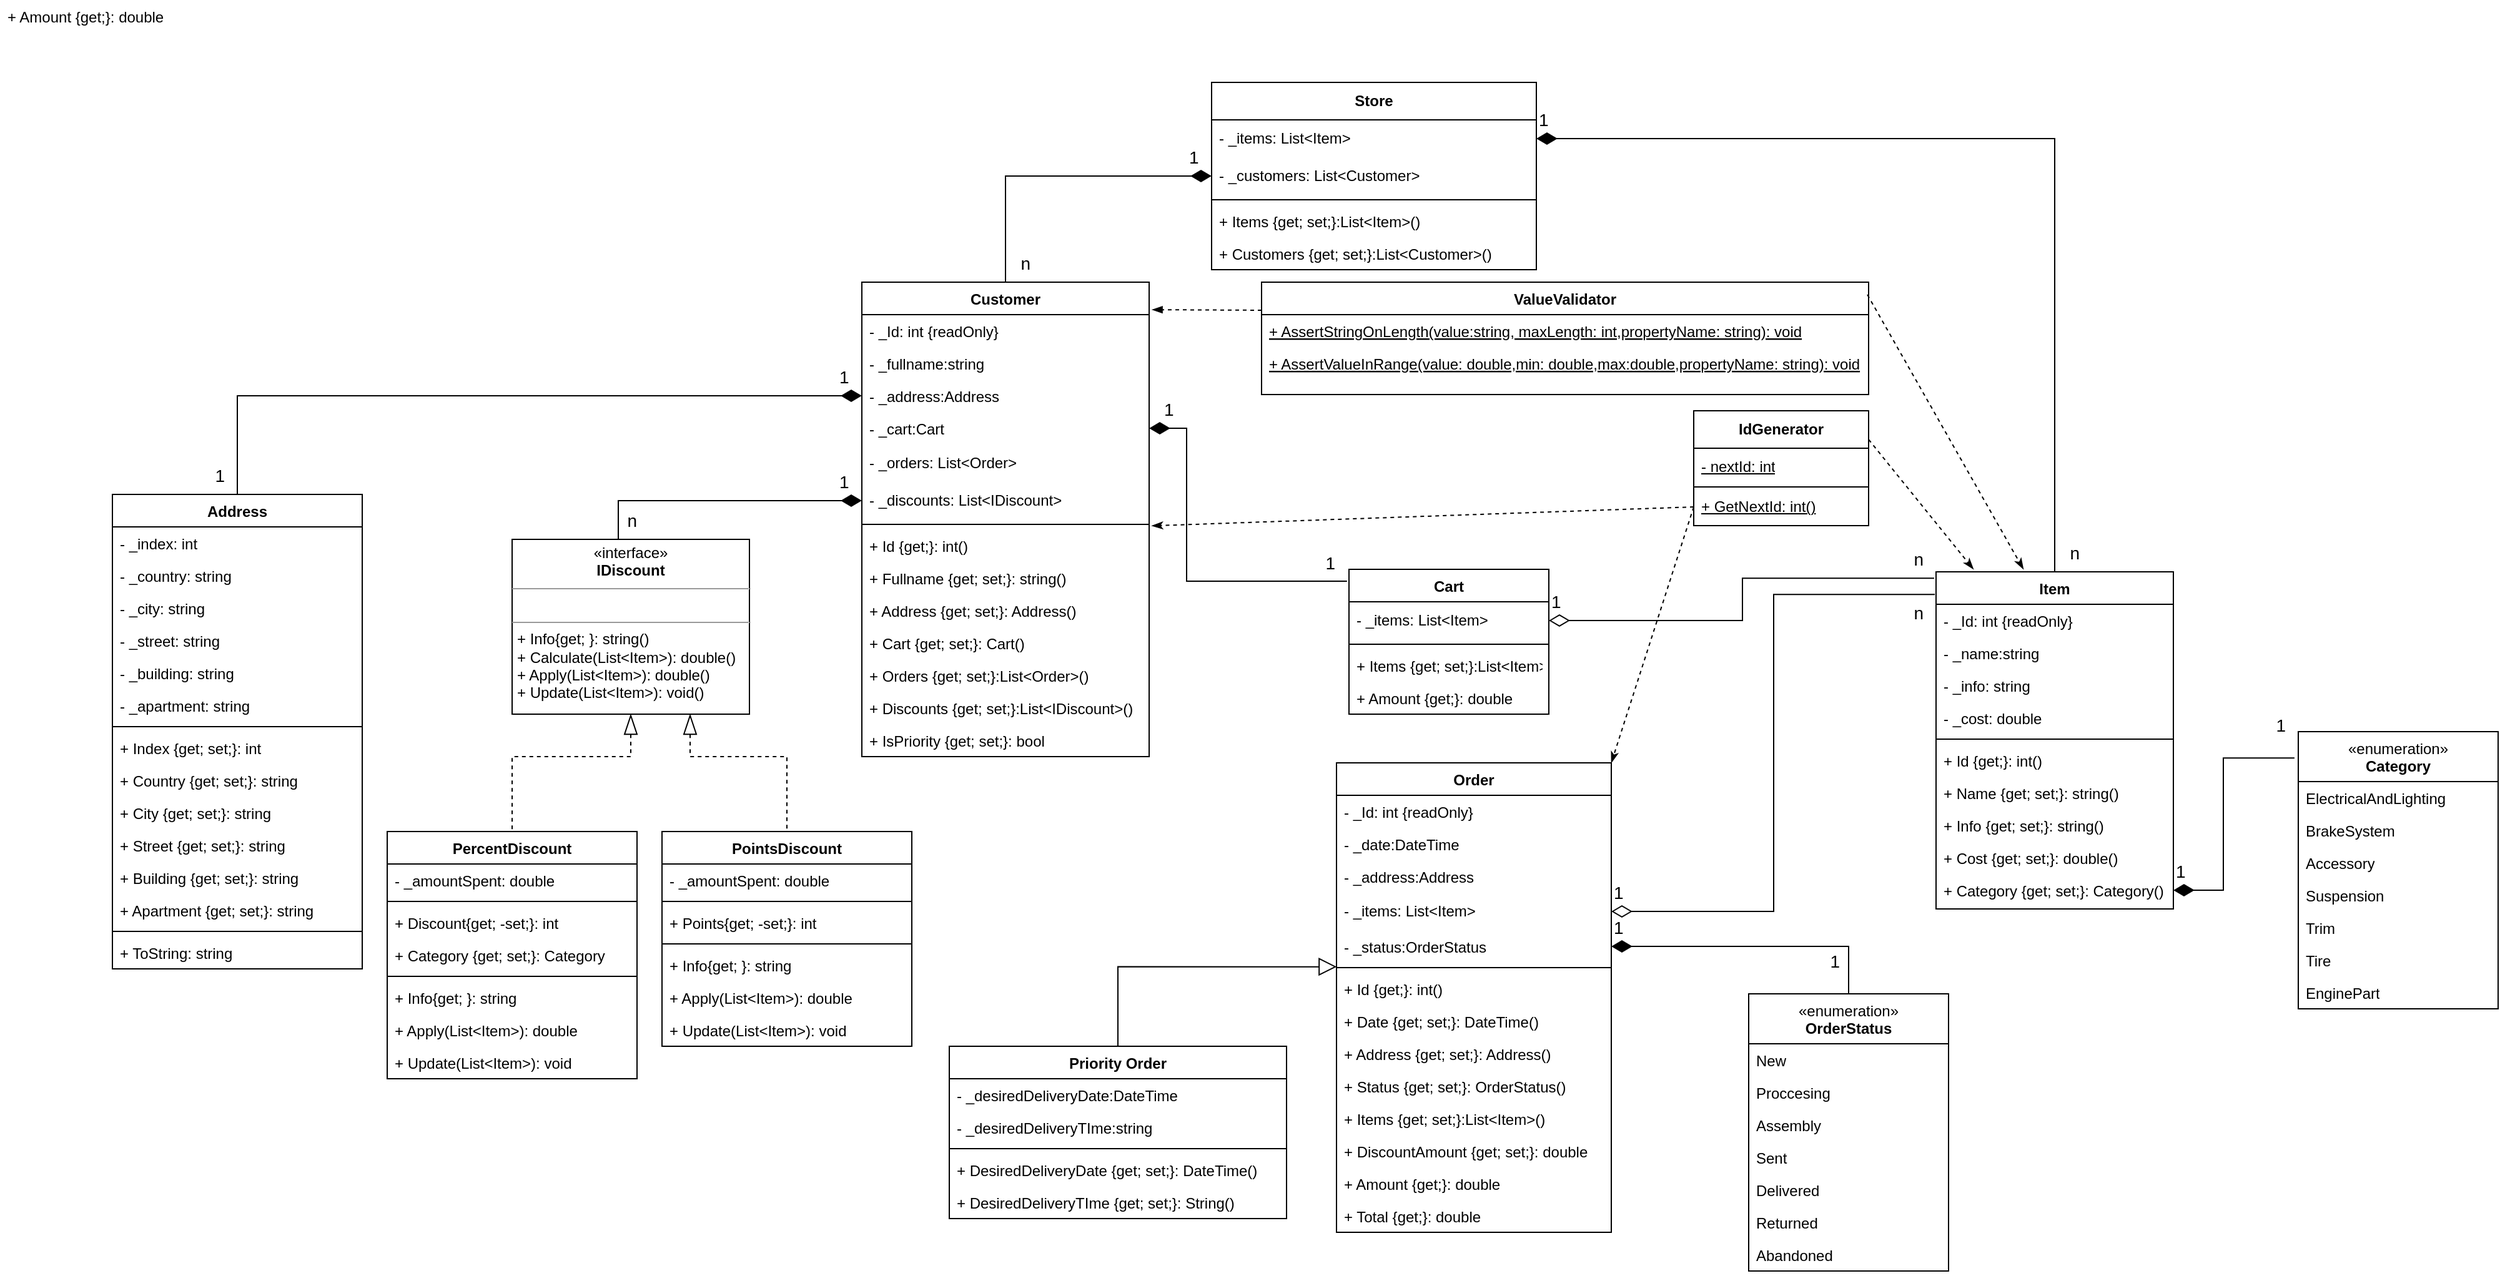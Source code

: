 <mxfile version="22.0.4" type="device">
  <diagram id="C5RBs43oDa-KdzZeNtuy" name="Page-1">
    <mxGraphModel dx="3703" dy="2266" grid="1" gridSize="10" guides="1" tooltips="1" connect="1" arrows="1" fold="1" page="1" pageScale="1" pageWidth="827" pageHeight="1169" background="#FFFFFF" math="0" shadow="0">
      <root>
        <mxCell id="WIyWlLk6GJQsqaUBKTNV-0" />
        <mxCell id="WIyWlLk6GJQsqaUBKTNV-1" parent="WIyWlLk6GJQsqaUBKTNV-0" />
        <mxCell id="zkfFHV4jXpPFQw0GAbJ--0" value="Item" style="swimlane;fontStyle=1;align=center;verticalAlign=top;childLayout=stackLayout;horizontal=1;startSize=26;horizontalStack=0;resizeParent=1;resizeLast=0;collapsible=1;marginBottom=0;rounded=0;shadow=0;strokeWidth=1;" parent="WIyWlLk6GJQsqaUBKTNV-1" vertex="1">
          <mxGeometry x="20" y="432" width="190" height="270" as="geometry">
            <mxRectangle x="230" y="140" width="160" height="26" as="alternateBounds" />
          </mxGeometry>
        </mxCell>
        <mxCell id="zkfFHV4jXpPFQw0GAbJ--1" value="- _Id: int {readOnly}" style="text;align=left;verticalAlign=top;spacingLeft=4;spacingRight=4;overflow=hidden;rotatable=0;points=[[0,0.5],[1,0.5]];portConstraint=eastwest;rounded=0;" parent="zkfFHV4jXpPFQw0GAbJ--0" vertex="1">
          <mxGeometry y="26" width="190" height="26" as="geometry" />
        </mxCell>
        <mxCell id="zkfFHV4jXpPFQw0GAbJ--2" value="- _name:string" style="text;align=left;verticalAlign=top;spacingLeft=4;spacingRight=4;overflow=hidden;rotatable=0;points=[[0,0.5],[1,0.5]];portConstraint=eastwest;rounded=0;shadow=0;html=0;" parent="zkfFHV4jXpPFQw0GAbJ--0" vertex="1">
          <mxGeometry y="52" width="190" height="26" as="geometry" />
        </mxCell>
        <mxCell id="zkfFHV4jXpPFQw0GAbJ--3" value="- _info: string" style="text;align=left;verticalAlign=top;spacingLeft=4;spacingRight=4;overflow=hidden;rotatable=0;points=[[0,0.5],[1,0.5]];portConstraint=eastwest;rounded=0;shadow=0;html=0;" parent="zkfFHV4jXpPFQw0GAbJ--0" vertex="1">
          <mxGeometry y="78" width="190" height="26" as="geometry" />
        </mxCell>
        <mxCell id="sBGS1Uir1IaNzIVXZRek-6" value="- _cost: double" style="text;align=left;verticalAlign=top;spacingLeft=4;spacingRight=4;overflow=hidden;rotatable=0;points=[[0,0.5],[1,0.5]];portConstraint=eastwest;rounded=0;shadow=0;html=0;" parent="zkfFHV4jXpPFQw0GAbJ--0" vertex="1">
          <mxGeometry y="104" width="190" height="26" as="geometry" />
        </mxCell>
        <mxCell id="zkfFHV4jXpPFQw0GAbJ--4" value="" style="line;html=1;strokeWidth=1;align=left;verticalAlign=middle;spacingTop=-1;spacingLeft=3;spacingRight=3;rotatable=0;labelPosition=right;points=[];portConstraint=eastwest;rounded=0;" parent="zkfFHV4jXpPFQw0GAbJ--0" vertex="1">
          <mxGeometry y="130" width="190" height="8" as="geometry" />
        </mxCell>
        <mxCell id="zkfFHV4jXpPFQw0GAbJ--5" value="+ Id {get;}: int()" style="text;align=left;verticalAlign=top;spacingLeft=4;spacingRight=4;overflow=hidden;rotatable=0;points=[[0,0.5],[1,0.5]];portConstraint=eastwest;rounded=0;" parent="zkfFHV4jXpPFQw0GAbJ--0" vertex="1">
          <mxGeometry y="138" width="190" height="26" as="geometry" />
        </mxCell>
        <mxCell id="sBGS1Uir1IaNzIVXZRek-15" value="+ Name {get; set;}: string()" style="text;align=left;verticalAlign=top;spacingLeft=4;spacingRight=4;overflow=hidden;rotatable=0;points=[[0,0.5],[1,0.5]];portConstraint=eastwest;rounded=0;" parent="zkfFHV4jXpPFQw0GAbJ--0" vertex="1">
          <mxGeometry y="164" width="190" height="26" as="geometry" />
        </mxCell>
        <mxCell id="sBGS1Uir1IaNzIVXZRek-16" value="+ Info {get; set;}: string()" style="text;align=left;verticalAlign=top;spacingLeft=4;spacingRight=4;overflow=hidden;rotatable=0;points=[[0,0.5],[1,0.5]];portConstraint=eastwest;rounded=0;" parent="zkfFHV4jXpPFQw0GAbJ--0" vertex="1">
          <mxGeometry y="190" width="190" height="26" as="geometry" />
        </mxCell>
        <mxCell id="sBGS1Uir1IaNzIVXZRek-17" value="+ Cost {get; set;}: double()" style="text;align=left;verticalAlign=top;spacingLeft=4;spacingRight=4;overflow=hidden;rotatable=0;points=[[0,0.5],[1,0.5]];portConstraint=eastwest;rounded=0;" parent="zkfFHV4jXpPFQw0GAbJ--0" vertex="1">
          <mxGeometry y="216" width="190" height="26" as="geometry" />
        </mxCell>
        <mxCell id="E396M5tWe0iOBY8pmZY7-39" value="+ Category {get; set;}: Category()" style="text;align=left;verticalAlign=top;spacingLeft=4;spacingRight=4;overflow=hidden;rotatable=0;points=[[0,0.5],[1,0.5]];portConstraint=eastwest;rounded=0;shadow=0;html=0;" parent="zkfFHV4jXpPFQw0GAbJ--0" vertex="1">
          <mxGeometry y="242" width="190" height="26" as="geometry" />
        </mxCell>
        <mxCell id="sBGS1Uir1IaNzIVXZRek-0" value="Customer" style="swimlane;fontStyle=1;align=center;verticalAlign=top;childLayout=stackLayout;horizontal=1;startSize=26;horizontalStack=0;resizeParent=1;resizeLast=0;collapsible=1;marginBottom=0;rounded=0;shadow=0;strokeWidth=1;" parent="WIyWlLk6GJQsqaUBKTNV-1" vertex="1">
          <mxGeometry x="-840" y="200" width="230" height="380" as="geometry">
            <mxRectangle x="230" y="140" width="160" height="26" as="alternateBounds" />
          </mxGeometry>
        </mxCell>
        <mxCell id="sBGS1Uir1IaNzIVXZRek-18" value="- _Id: int {readOnly}" style="text;align=left;verticalAlign=top;spacingLeft=4;spacingRight=4;overflow=hidden;rotatable=0;points=[[0,0.5],[1,0.5]];portConstraint=eastwest;rounded=0;fontStyle=0" parent="sBGS1Uir1IaNzIVXZRek-0" vertex="1">
          <mxGeometry y="26" width="230" height="26" as="geometry" />
        </mxCell>
        <mxCell id="sBGS1Uir1IaNzIVXZRek-19" value="- _fullname:string" style="text;align=left;verticalAlign=top;spacingLeft=4;spacingRight=4;overflow=hidden;rotatable=0;points=[[0,0.5],[1,0.5]];portConstraint=eastwest;rounded=0;shadow=0;html=0;" parent="sBGS1Uir1IaNzIVXZRek-0" vertex="1">
          <mxGeometry y="52" width="230" height="26" as="geometry" />
        </mxCell>
        <mxCell id="sBGS1Uir1IaNzIVXZRek-20" value="- _address:Address" style="text;align=left;verticalAlign=top;spacingLeft=4;spacingRight=4;overflow=hidden;rotatable=0;points=[[0,0.5],[1,0.5]];portConstraint=eastwest;rounded=0;shadow=0;html=0;" parent="sBGS1Uir1IaNzIVXZRek-0" vertex="1">
          <mxGeometry y="78" width="230" height="26" as="geometry" />
        </mxCell>
        <mxCell id="Ajz1zNzVbMrPSSMoXpSr-2" value="- _cart:Cart" style="text;align=left;verticalAlign=top;spacingLeft=4;spacingRight=4;overflow=hidden;rotatable=0;points=[[0,0.5],[1,0.5]];portConstraint=eastwest;rounded=0;shadow=0;html=0;" parent="sBGS1Uir1IaNzIVXZRek-0" vertex="1">
          <mxGeometry y="104" width="230" height="26" as="geometry" />
        </mxCell>
        <mxCell id="Ajz1zNzVbMrPSSMoXpSr-5" value="- _orders: List&amp;lt;Order&amp;gt;" style="text;strokeColor=none;fillColor=none;align=left;verticalAlign=middle;spacingLeft=4;spacingRight=4;overflow=hidden;points=[[0,0.5],[1,0.5]];portConstraint=eastwest;rotatable=0;whiteSpace=wrap;html=1;" parent="sBGS1Uir1IaNzIVXZRek-0" vertex="1">
          <mxGeometry y="130" width="230" height="30" as="geometry" />
        </mxCell>
        <mxCell id="Noa36CFvEDPg5Y3MZEn8-2" value="- _discounts: List&amp;lt;IDiscount&amp;gt;" style="text;strokeColor=none;fillColor=none;align=left;verticalAlign=middle;spacingLeft=4;spacingRight=4;overflow=hidden;points=[[0,0.5],[1,0.5]];portConstraint=eastwest;rotatable=0;whiteSpace=wrap;html=1;" vertex="1" parent="sBGS1Uir1IaNzIVXZRek-0">
          <mxGeometry y="160" width="230" height="30" as="geometry" />
        </mxCell>
        <mxCell id="sBGS1Uir1IaNzIVXZRek-4" value="" style="line;html=1;strokeWidth=1;align=left;verticalAlign=middle;spacingTop=-1;spacingLeft=3;spacingRight=3;rotatable=0;labelPosition=right;points=[];portConstraint=eastwest;rounded=0;" parent="sBGS1Uir1IaNzIVXZRek-0" vertex="1">
          <mxGeometry y="190" width="230" height="8" as="geometry" />
        </mxCell>
        <mxCell id="sBGS1Uir1IaNzIVXZRek-21" value="+ Id {get;}: int()" style="text;align=left;verticalAlign=top;spacingLeft=4;spacingRight=4;overflow=hidden;rotatable=0;points=[[0,0.5],[1,0.5]];portConstraint=eastwest;rounded=0;" parent="sBGS1Uir1IaNzIVXZRek-0" vertex="1">
          <mxGeometry y="198" width="230" height="26" as="geometry" />
        </mxCell>
        <mxCell id="sBGS1Uir1IaNzIVXZRek-22" value="+ Fullname {get; set;}: string()" style="text;align=left;verticalAlign=top;spacingLeft=4;spacingRight=4;overflow=hidden;rotatable=0;points=[[0,0.5],[1,0.5]];portConstraint=eastwest;rounded=0;" parent="sBGS1Uir1IaNzIVXZRek-0" vertex="1">
          <mxGeometry y="224" width="230" height="26" as="geometry" />
        </mxCell>
        <mxCell id="sBGS1Uir1IaNzIVXZRek-24" value="+ Address {get; set;}: Address()" style="text;align=left;verticalAlign=top;spacingLeft=4;spacingRight=4;overflow=hidden;rotatable=0;points=[[0,0.5],[1,0.5]];portConstraint=eastwest;rounded=0;" parent="sBGS1Uir1IaNzIVXZRek-0" vertex="1">
          <mxGeometry y="250" width="230" height="26" as="geometry" />
        </mxCell>
        <mxCell id="Ajz1zNzVbMrPSSMoXpSr-4" value="+ Cart {get; set;}: Cart()" style="text;align=left;verticalAlign=top;spacingLeft=4;spacingRight=4;overflow=hidden;rotatable=0;points=[[0,0.5],[1,0.5]];portConstraint=eastwest;rounded=0;" parent="sBGS1Uir1IaNzIVXZRek-0" vertex="1">
          <mxGeometry y="276" width="230" height="26" as="geometry" />
        </mxCell>
        <mxCell id="Ajz1zNzVbMrPSSMoXpSr-6" value="+ Orders {get; set;}:List&lt;Order&gt;()" style="text;align=left;verticalAlign=top;spacingLeft=4;spacingRight=4;overflow=hidden;rotatable=0;points=[[0,0.5],[1,0.5]];portConstraint=eastwest;rounded=0;" parent="sBGS1Uir1IaNzIVXZRek-0" vertex="1">
          <mxGeometry y="302" width="230" height="26" as="geometry" />
        </mxCell>
        <mxCell id="Noa36CFvEDPg5Y3MZEn8-3" value="+ Discounts {get; set;}:List&lt;IDiscount&gt;()" style="text;align=left;verticalAlign=top;spacingLeft=4;spacingRight=4;overflow=hidden;rotatable=0;points=[[0,0.5],[1,0.5]];portConstraint=eastwest;rounded=0;" vertex="1" parent="sBGS1Uir1IaNzIVXZRek-0">
          <mxGeometry y="328" width="230" height="26" as="geometry" />
        </mxCell>
        <mxCell id="wTutFb9Adpz59W1rXgPP-15" value="+ IsPriority {get; set;}: bool" style="text;align=left;verticalAlign=top;spacingLeft=4;spacingRight=4;overflow=hidden;rotatable=0;points=[[0,0.5],[1,0.5]];portConstraint=eastwest;rounded=0;" parent="sBGS1Uir1IaNzIVXZRek-0" vertex="1">
          <mxGeometry y="354" width="230" height="26" as="geometry" />
        </mxCell>
        <mxCell id="sBGS1Uir1IaNzIVXZRek-9" value="ValueValidator" style="swimlane;fontStyle=1;align=center;verticalAlign=top;childLayout=stackLayout;horizontal=1;startSize=26;horizontalStack=0;resizeParent=1;resizeLast=0;collapsible=1;marginBottom=0;rounded=0;shadow=0;strokeWidth=1;" parent="WIyWlLk6GJQsqaUBKTNV-1" vertex="1">
          <mxGeometry x="-520" y="200" width="486" height="90" as="geometry">
            <mxRectangle x="230" y="140" width="160" height="26" as="alternateBounds" />
          </mxGeometry>
        </mxCell>
        <mxCell id="sBGS1Uir1IaNzIVXZRek-10" value="+ AssertStringOnLength(value:string, maxLength: int,propertyName: string): void" style="text;align=left;verticalAlign=top;spacingLeft=4;spacingRight=4;overflow=hidden;rotatable=0;points=[[0,0.5],[1,0.5]];portConstraint=eastwest;rounded=0;shadow=0;html=0;fontStyle=4;" parent="sBGS1Uir1IaNzIVXZRek-9" vertex="1">
          <mxGeometry y="26" width="486" height="26" as="geometry" />
        </mxCell>
        <mxCell id="sBGS1Uir1IaNzIVXZRek-25" value="+ AssertValueInRange(value: double,min: double,max:double,propertyName: string): void" style="text;align=left;verticalAlign=top;spacingLeft=4;spacingRight=4;overflow=hidden;rotatable=0;points=[[0,0.5],[1,0.5]];portConstraint=eastwest;rounded=0;shadow=0;html=0;fontStyle=4;" parent="sBGS1Uir1IaNzIVXZRek-9" vertex="1">
          <mxGeometry y="52" width="486" height="26" as="geometry" />
        </mxCell>
        <mxCell id="sBGS1Uir1IaNzIVXZRek-26" value="IdGenerator" style="swimlane;fontStyle=1;childLayout=stackLayout;horizontal=1;startSize=30;horizontalStack=0;resizeParent=1;resizeParentMax=0;resizeLast=0;collapsible=1;marginBottom=0;whiteSpace=wrap;html=1;rounded=0;" parent="WIyWlLk6GJQsqaUBKTNV-1" vertex="1">
          <mxGeometry x="-174" y="303" width="140" height="92" as="geometry" />
        </mxCell>
        <mxCell id="sBGS1Uir1IaNzIVXZRek-27" value="&lt;u&gt;- nextId: int&lt;/u&gt;" style="text;strokeColor=none;fillColor=none;align=left;verticalAlign=middle;spacingLeft=4;spacingRight=4;overflow=hidden;points=[[0,0.5],[1,0.5]];portConstraint=eastwest;rotatable=0;whiteSpace=wrap;html=1;rounded=0;" parent="sBGS1Uir1IaNzIVXZRek-26" vertex="1">
          <mxGeometry y="30" width="140" height="30" as="geometry" />
        </mxCell>
        <mxCell id="sBGS1Uir1IaNzIVXZRek-30" value="" style="line;html=1;strokeWidth=1;align=left;verticalAlign=middle;spacingTop=-1;spacingLeft=3;spacingRight=3;rotatable=0;labelPosition=right;points=[];portConstraint=eastwest;rounded=0;" parent="sBGS1Uir1IaNzIVXZRek-26" vertex="1">
          <mxGeometry y="60" width="140" height="2" as="geometry" />
        </mxCell>
        <mxCell id="sBGS1Uir1IaNzIVXZRek-28" value="&lt;u&gt;+ GetNextId: int()&lt;/u&gt;" style="text;strokeColor=none;fillColor=none;align=left;verticalAlign=middle;spacingLeft=4;spacingRight=4;overflow=hidden;points=[[0,0.5],[1,0.5]];portConstraint=eastwest;rotatable=0;whiteSpace=wrap;html=1;rounded=0;" parent="sBGS1Uir1IaNzIVXZRek-26" vertex="1">
          <mxGeometry y="62" width="140" height="30" as="geometry" />
        </mxCell>
        <mxCell id="sBGS1Uir1IaNzIVXZRek-31" value="" style="endArrow=classicThin;html=1;rounded=0;exitX=0.998;exitY=0.111;exitDx=0;exitDy=0;dashed=1;endFill=1;exitPerimeter=0;" parent="WIyWlLk6GJQsqaUBKTNV-1" source="sBGS1Uir1IaNzIVXZRek-9" edge="1">
          <mxGeometry width="50" height="50" relative="1" as="geometry">
            <mxPoint x="400" y="390" as="sourcePoint" />
            <mxPoint x="90" y="430" as="targetPoint" />
          </mxGeometry>
        </mxCell>
        <mxCell id="sBGS1Uir1IaNzIVXZRek-32" value="" style="endArrow=classicThin;html=1;rounded=0;exitX=1;exitY=0.25;exitDx=0;exitDy=0;dashed=1;endFill=1;" parent="WIyWlLk6GJQsqaUBKTNV-1" source="sBGS1Uir1IaNzIVXZRek-26" edge="1">
          <mxGeometry width="50" height="50" relative="1" as="geometry">
            <mxPoint x="193" y="430" as="sourcePoint" />
            <mxPoint x="50" y="430" as="targetPoint" />
          </mxGeometry>
        </mxCell>
        <mxCell id="sBGS1Uir1IaNzIVXZRek-33" value="" style="endArrow=classicThin;html=1;rounded=0;dashed=1;endFill=1;entryX=1.009;entryY=-0.109;entryDx=0;entryDy=0;entryPerimeter=0;exitX=0;exitY=0.5;exitDx=0;exitDy=0;" parent="WIyWlLk6GJQsqaUBKTNV-1" source="sBGS1Uir1IaNzIVXZRek-28" target="sBGS1Uir1IaNzIVXZRek-21" edge="1">
          <mxGeometry width="50" height="50" relative="1" as="geometry">
            <mxPoint x="610" y="420" as="sourcePoint" />
            <mxPoint x="328" y="352" as="targetPoint" />
          </mxGeometry>
        </mxCell>
        <mxCell id="sBGS1Uir1IaNzIVXZRek-34" value="" style="endArrow=blockThin;html=1;rounded=0;dashed=1;endFill=1;entryX=1.01;entryY=0.058;entryDx=0;entryDy=0;exitX=0;exitY=0.25;exitDx=0;exitDy=0;entryPerimeter=0;" parent="WIyWlLk6GJQsqaUBKTNV-1" source="sBGS1Uir1IaNzIVXZRek-9" target="sBGS1Uir1IaNzIVXZRek-0" edge="1">
          <mxGeometry width="50" height="50" relative="1" as="geometry">
            <mxPoint x="620" y="430" as="sourcePoint" />
            <mxPoint x="503" y="301" as="targetPoint" />
          </mxGeometry>
        </mxCell>
        <mxCell id="E396M5tWe0iOBY8pmZY7-0" value="&lt;b&gt;Store&lt;/b&gt;" style="swimlane;fontStyle=0;childLayout=stackLayout;horizontal=1;startSize=30;horizontalStack=0;resizeParent=1;resizeParentMax=0;resizeLast=0;collapsible=1;marginBottom=0;whiteSpace=wrap;html=1;" parent="WIyWlLk6GJQsqaUBKTNV-1" vertex="1">
          <mxGeometry x="-560" y="40" width="260" height="150" as="geometry" />
        </mxCell>
        <mxCell id="E396M5tWe0iOBY8pmZY7-1" value="- _items: List&amp;lt;Item&amp;gt;" style="text;strokeColor=none;fillColor=none;align=left;verticalAlign=middle;spacingLeft=4;spacingRight=4;overflow=hidden;points=[[0,0.5],[1,0.5]];portConstraint=eastwest;rotatable=0;whiteSpace=wrap;html=1;" parent="E396M5tWe0iOBY8pmZY7-0" vertex="1">
          <mxGeometry y="30" width="260" height="30" as="geometry" />
        </mxCell>
        <mxCell id="E396M5tWe0iOBY8pmZY7-2" value="- _customers: List&amp;lt;Customer&amp;gt;" style="text;strokeColor=none;fillColor=none;align=left;verticalAlign=middle;spacingLeft=4;spacingRight=4;overflow=hidden;points=[[0,0.5],[1,0.5]];portConstraint=eastwest;rotatable=0;whiteSpace=wrap;html=1;" parent="E396M5tWe0iOBY8pmZY7-0" vertex="1">
          <mxGeometry y="60" width="260" height="30" as="geometry" />
        </mxCell>
        <mxCell id="E396M5tWe0iOBY8pmZY7-5" value="" style="line;html=1;strokeWidth=1;align=left;verticalAlign=middle;spacingTop=-1;spacingLeft=3;spacingRight=3;rotatable=0;labelPosition=right;points=[];portConstraint=eastwest;rounded=0;" parent="E396M5tWe0iOBY8pmZY7-0" vertex="1">
          <mxGeometry y="90" width="260" height="8" as="geometry" />
        </mxCell>
        <mxCell id="E396M5tWe0iOBY8pmZY7-4" value="+ Items {get; set;}:List&lt;Item&gt;()" style="text;align=left;verticalAlign=top;spacingLeft=4;spacingRight=4;overflow=hidden;rotatable=0;points=[[0,0.5],[1,0.5]];portConstraint=eastwest;rounded=0;" parent="E396M5tWe0iOBY8pmZY7-0" vertex="1">
          <mxGeometry y="98" width="260" height="26" as="geometry" />
        </mxCell>
        <mxCell id="E396M5tWe0iOBY8pmZY7-11" value="+ Customers {get; set;}:List&lt;Customer&gt;()" style="text;align=left;verticalAlign=top;spacingLeft=4;spacingRight=4;overflow=hidden;rotatable=0;points=[[0,0.5],[1,0.5]];portConstraint=eastwest;rounded=0;" parent="E396M5tWe0iOBY8pmZY7-0" vertex="1">
          <mxGeometry y="124" width="260" height="26" as="geometry" />
        </mxCell>
        <mxCell id="E396M5tWe0iOBY8pmZY7-13" value="" style="endArrow=none;html=1;endSize=12;startArrow=diamondThin;startSize=14;startFill=1;edgeStyle=orthogonalEdgeStyle;rounded=0;entryX=0.5;entryY=0;entryDx=0;entryDy=0;exitX=1;exitY=0.5;exitDx=0;exitDy=0;endFill=0;" parent="WIyWlLk6GJQsqaUBKTNV-1" source="E396M5tWe0iOBY8pmZY7-1" target="zkfFHV4jXpPFQw0GAbJ--0" edge="1">
          <mxGeometry relative="1" as="geometry">
            <mxPoint x="-300" y="120" as="sourcePoint" />
            <mxPoint x="-140" y="120" as="targetPoint" />
            <mxPoint as="offset" />
          </mxGeometry>
        </mxCell>
        <mxCell id="E396M5tWe0iOBY8pmZY7-14" value="1" style="edgeLabel;resizable=0;html=1;align=left;verticalAlign=top;fontSize=14;" parent="E396M5tWe0iOBY8pmZY7-13" connectable="0" vertex="1">
          <mxGeometry x="-1" relative="1" as="geometry">
            <mxPoint y="-30" as="offset" />
          </mxGeometry>
        </mxCell>
        <mxCell id="E396M5tWe0iOBY8pmZY7-15" value="n" style="edgeLabel;resizable=0;html=1;align=right;verticalAlign=top;fontSize=14;" parent="E396M5tWe0iOBY8pmZY7-13" connectable="0" vertex="1">
          <mxGeometry x="1" relative="1" as="geometry">
            <mxPoint x="20" y="-30" as="offset" />
          </mxGeometry>
        </mxCell>
        <mxCell id="E396M5tWe0iOBY8pmZY7-16" value="" style="endArrow=none;html=1;endSize=12;startArrow=diamondThin;startSize=14;startFill=1;edgeStyle=orthogonalEdgeStyle;rounded=0;entryX=0.5;entryY=0;entryDx=0;entryDy=0;exitX=0;exitY=0.5;exitDx=0;exitDy=0;endFill=0;" parent="WIyWlLk6GJQsqaUBKTNV-1" source="E396M5tWe0iOBY8pmZY7-2" target="sBGS1Uir1IaNzIVXZRek-0" edge="1">
          <mxGeometry relative="1" as="geometry">
            <mxPoint x="-290" y="130" as="sourcePoint" />
            <mxPoint x="-160" y="180" as="targetPoint" />
            <mxPoint as="offset" />
          </mxGeometry>
        </mxCell>
        <mxCell id="E396M5tWe0iOBY8pmZY7-17" value="1" style="edgeLabel;resizable=0;html=1;align=left;verticalAlign=top;fontSize=14;" parent="E396M5tWe0iOBY8pmZY7-16" connectable="0" vertex="1">
          <mxGeometry x="-1" relative="1" as="geometry">
            <mxPoint x="-20" y="-30" as="offset" />
          </mxGeometry>
        </mxCell>
        <mxCell id="E396M5tWe0iOBY8pmZY7-18" value="n" style="edgeLabel;resizable=0;html=1;align=right;verticalAlign=top;fontSize=14;" parent="E396M5tWe0iOBY8pmZY7-16" connectable="0" vertex="1">
          <mxGeometry x="1" relative="1" as="geometry">
            <mxPoint x="20" y="-30" as="offset" />
          </mxGeometry>
        </mxCell>
        <mxCell id="E396M5tWe0iOBY8pmZY7-26" value="&lt;span style=&quot;font-weight: normal;&quot;&gt;«enumeration»&lt;/span&gt;&lt;br&gt;Category" style="swimlane;fontStyle=1;align=center;verticalAlign=top;childLayout=stackLayout;horizontal=1;startSize=40;horizontalStack=0;resizeParent=1;resizeParentMax=0;resizeLast=0;collapsible=1;marginBottom=0;whiteSpace=wrap;html=1;" parent="WIyWlLk6GJQsqaUBKTNV-1" vertex="1">
          <mxGeometry x="310" y="560" width="160" height="222" as="geometry" />
        </mxCell>
        <mxCell id="E396M5tWe0iOBY8pmZY7-27" value="ElectricalAndLighting" style="text;strokeColor=none;fillColor=none;align=left;verticalAlign=top;spacingLeft=4;spacingRight=4;overflow=hidden;rotatable=0;points=[[0,0.5],[1,0.5]];portConstraint=eastwest;whiteSpace=wrap;html=1;" parent="E396M5tWe0iOBY8pmZY7-26" vertex="1">
          <mxGeometry y="40" width="160" height="26" as="geometry" />
        </mxCell>
        <mxCell id="E396M5tWe0iOBY8pmZY7-29" value="BrakeSystem" style="text;strokeColor=none;fillColor=none;align=left;verticalAlign=top;spacingLeft=4;spacingRight=4;overflow=hidden;rotatable=0;points=[[0,0.5],[1,0.5]];portConstraint=eastwest;whiteSpace=wrap;html=1;" parent="E396M5tWe0iOBY8pmZY7-26" vertex="1">
          <mxGeometry y="66" width="160" height="26" as="geometry" />
        </mxCell>
        <mxCell id="E396M5tWe0iOBY8pmZY7-30" value="Accessory" style="text;strokeColor=none;fillColor=none;align=left;verticalAlign=top;spacingLeft=4;spacingRight=4;overflow=hidden;rotatable=0;points=[[0,0.5],[1,0.5]];portConstraint=eastwest;whiteSpace=wrap;html=1;" parent="E396M5tWe0iOBY8pmZY7-26" vertex="1">
          <mxGeometry y="92" width="160" height="26" as="geometry" />
        </mxCell>
        <mxCell id="E396M5tWe0iOBY8pmZY7-31" value="Suspension" style="text;strokeColor=none;fillColor=none;align=left;verticalAlign=top;spacingLeft=4;spacingRight=4;overflow=hidden;rotatable=0;points=[[0,0.5],[1,0.5]];portConstraint=eastwest;whiteSpace=wrap;html=1;" parent="E396M5tWe0iOBY8pmZY7-26" vertex="1">
          <mxGeometry y="118" width="160" height="26" as="geometry" />
        </mxCell>
        <mxCell id="E396M5tWe0iOBY8pmZY7-32" value="Trim" style="text;strokeColor=none;fillColor=none;align=left;verticalAlign=top;spacingLeft=4;spacingRight=4;overflow=hidden;rotatable=0;points=[[0,0.5],[1,0.5]];portConstraint=eastwest;whiteSpace=wrap;html=1;" parent="E396M5tWe0iOBY8pmZY7-26" vertex="1">
          <mxGeometry y="144" width="160" height="26" as="geometry" />
        </mxCell>
        <mxCell id="E396M5tWe0iOBY8pmZY7-33" value="Tire" style="text;strokeColor=none;fillColor=none;align=left;verticalAlign=top;spacingLeft=4;spacingRight=4;overflow=hidden;rotatable=0;points=[[0,0.5],[1,0.5]];portConstraint=eastwest;whiteSpace=wrap;html=1;" parent="E396M5tWe0iOBY8pmZY7-26" vertex="1">
          <mxGeometry y="170" width="160" height="26" as="geometry" />
        </mxCell>
        <mxCell id="E396M5tWe0iOBY8pmZY7-34" value="EnginePart" style="text;strokeColor=none;fillColor=none;align=left;verticalAlign=top;spacingLeft=4;spacingRight=4;overflow=hidden;rotatable=0;points=[[0,0.5],[1,0.5]];portConstraint=eastwest;whiteSpace=wrap;html=1;" parent="E396M5tWe0iOBY8pmZY7-26" vertex="1">
          <mxGeometry y="196" width="160" height="26" as="geometry" />
        </mxCell>
        <mxCell id="E396M5tWe0iOBY8pmZY7-35" value="" style="endArrow=none;html=1;endSize=12;startArrow=diamondThin;startSize=14;startFill=1;edgeStyle=orthogonalEdgeStyle;rounded=0;entryX=-0.019;entryY=0.095;entryDx=0;entryDy=0;exitX=1;exitY=0.5;exitDx=0;exitDy=0;entryPerimeter=0;endFill=0;" parent="WIyWlLk6GJQsqaUBKTNV-1" source="E396M5tWe0iOBY8pmZY7-39" target="E396M5tWe0iOBY8pmZY7-26" edge="1">
          <mxGeometry relative="1" as="geometry">
            <mxPoint x="-40" y="150" as="sourcePoint" />
            <mxPoint x="90" y="200" as="targetPoint" />
            <mxPoint as="offset" />
            <Array as="points">
              <mxPoint x="250" y="687" />
              <mxPoint x="250" y="581" />
            </Array>
          </mxGeometry>
        </mxCell>
        <mxCell id="E396M5tWe0iOBY8pmZY7-36" value="1" style="edgeLabel;resizable=0;html=1;align=left;verticalAlign=top;fontSize=14;" parent="E396M5tWe0iOBY8pmZY7-35" connectable="0" vertex="1">
          <mxGeometry x="-1" relative="1" as="geometry">
            <mxPoint y="-30" as="offset" />
          </mxGeometry>
        </mxCell>
        <mxCell id="E396M5tWe0iOBY8pmZY7-37" value="1" style="edgeLabel;resizable=0;html=1;align=right;verticalAlign=top;fontSize=14;" parent="E396M5tWe0iOBY8pmZY7-35" connectable="0" vertex="1">
          <mxGeometry x="1" relative="1" as="geometry">
            <mxPoint x="-7" y="-41" as="offset" />
          </mxGeometry>
        </mxCell>
        <mxCell id="E396M5tWe0iOBY8pmZY7-40" value="Address" style="swimlane;fontStyle=1;align=center;verticalAlign=top;childLayout=stackLayout;horizontal=1;startSize=26;horizontalStack=0;resizeParent=1;resizeLast=0;collapsible=1;marginBottom=0;rounded=0;shadow=0;strokeWidth=1;" parent="WIyWlLk6GJQsqaUBKTNV-1" vertex="1">
          <mxGeometry x="-1440" y="370" width="200" height="380" as="geometry">
            <mxRectangle x="230" y="140" width="160" height="26" as="alternateBounds" />
          </mxGeometry>
        </mxCell>
        <mxCell id="E396M5tWe0iOBY8pmZY7-41" value="- _index: int" style="text;align=left;verticalAlign=top;spacingLeft=4;spacingRight=4;overflow=hidden;rotatable=0;points=[[0,0.5],[1,0.5]];portConstraint=eastwest;rounded=0;" parent="E396M5tWe0iOBY8pmZY7-40" vertex="1">
          <mxGeometry y="26" width="200" height="26" as="geometry" />
        </mxCell>
        <mxCell id="E396M5tWe0iOBY8pmZY7-42" value="- _country: string" style="text;align=left;verticalAlign=top;spacingLeft=4;spacingRight=4;overflow=hidden;rotatable=0;points=[[0,0.5],[1,0.5]];portConstraint=eastwest;rounded=0;shadow=0;html=0;" parent="E396M5tWe0iOBY8pmZY7-40" vertex="1">
          <mxGeometry y="52" width="200" height="26" as="geometry" />
        </mxCell>
        <mxCell id="E396M5tWe0iOBY8pmZY7-43" value="- _city: string" style="text;align=left;verticalAlign=top;spacingLeft=4;spacingRight=4;overflow=hidden;rotatable=0;points=[[0,0.5],[1,0.5]];portConstraint=eastwest;rounded=0;shadow=0;html=0;" parent="E396M5tWe0iOBY8pmZY7-40" vertex="1">
          <mxGeometry y="78" width="200" height="26" as="geometry" />
        </mxCell>
        <mxCell id="E396M5tWe0iOBY8pmZY7-48" value="- _street: string" style="text;align=left;verticalAlign=top;spacingLeft=4;spacingRight=4;overflow=hidden;rotatable=0;points=[[0,0.5],[1,0.5]];portConstraint=eastwest;rounded=0;shadow=0;html=0;" parent="E396M5tWe0iOBY8pmZY7-40" vertex="1">
          <mxGeometry y="104" width="200" height="26" as="geometry" />
        </mxCell>
        <mxCell id="E396M5tWe0iOBY8pmZY7-49" value="- _building: string" style="text;align=left;verticalAlign=top;spacingLeft=4;spacingRight=4;overflow=hidden;rotatable=0;points=[[0,0.5],[1,0.5]];portConstraint=eastwest;rounded=0;shadow=0;html=0;" parent="E396M5tWe0iOBY8pmZY7-40" vertex="1">
          <mxGeometry y="130" width="200" height="26" as="geometry" />
        </mxCell>
        <mxCell id="E396M5tWe0iOBY8pmZY7-50" value="- _apartment: string" style="text;align=left;verticalAlign=top;spacingLeft=4;spacingRight=4;overflow=hidden;rotatable=0;points=[[0,0.5],[1,0.5]];portConstraint=eastwest;rounded=0;shadow=0;html=0;" parent="E396M5tWe0iOBY8pmZY7-40" vertex="1">
          <mxGeometry y="156" width="200" height="26" as="geometry" />
        </mxCell>
        <mxCell id="E396M5tWe0iOBY8pmZY7-44" value="" style="line;html=1;strokeWidth=1;align=left;verticalAlign=middle;spacingTop=-1;spacingLeft=3;spacingRight=3;rotatable=0;labelPosition=right;points=[];portConstraint=eastwest;rounded=0;" parent="E396M5tWe0iOBY8pmZY7-40" vertex="1">
          <mxGeometry y="182" width="200" height="8" as="geometry" />
        </mxCell>
        <mxCell id="E396M5tWe0iOBY8pmZY7-46" value="+ Index {get; set;}: int" style="text;align=left;verticalAlign=top;spacingLeft=4;spacingRight=4;overflow=hidden;rotatable=0;points=[[0,0.5],[1,0.5]];portConstraint=eastwest;rounded=0;" parent="E396M5tWe0iOBY8pmZY7-40" vertex="1">
          <mxGeometry y="190" width="200" height="26" as="geometry" />
        </mxCell>
        <mxCell id="E396M5tWe0iOBY8pmZY7-47" value="+ Country {get; set;}: string" style="text;align=left;verticalAlign=top;spacingLeft=4;spacingRight=4;overflow=hidden;rotatable=0;points=[[0,0.5],[1,0.5]];portConstraint=eastwest;rounded=0;" parent="E396M5tWe0iOBY8pmZY7-40" vertex="1">
          <mxGeometry y="216" width="200" height="26" as="geometry" />
        </mxCell>
        <mxCell id="E396M5tWe0iOBY8pmZY7-51" value="+ City {get; set;}: string" style="text;align=left;verticalAlign=top;spacingLeft=4;spacingRight=4;overflow=hidden;rotatable=0;points=[[0,0.5],[1,0.5]];portConstraint=eastwest;rounded=0;" parent="E396M5tWe0iOBY8pmZY7-40" vertex="1">
          <mxGeometry y="242" width="200" height="26" as="geometry" />
        </mxCell>
        <mxCell id="E396M5tWe0iOBY8pmZY7-52" value="+ Street {get; set;}: string" style="text;align=left;verticalAlign=top;spacingLeft=4;spacingRight=4;overflow=hidden;rotatable=0;points=[[0,0.5],[1,0.5]];portConstraint=eastwest;rounded=0;" parent="E396M5tWe0iOBY8pmZY7-40" vertex="1">
          <mxGeometry y="268" width="200" height="26" as="geometry" />
        </mxCell>
        <mxCell id="E396M5tWe0iOBY8pmZY7-53" value="+ Building {get; set;}: string" style="text;align=left;verticalAlign=top;spacingLeft=4;spacingRight=4;overflow=hidden;rotatable=0;points=[[0,0.5],[1,0.5]];portConstraint=eastwest;rounded=0;" parent="E396M5tWe0iOBY8pmZY7-40" vertex="1">
          <mxGeometry y="294" width="200" height="26" as="geometry" />
        </mxCell>
        <mxCell id="Ajz1zNzVbMrPSSMoXpSr-0" value="+ Apartment {get; set;}: string" style="text;align=left;verticalAlign=top;spacingLeft=4;spacingRight=4;overflow=hidden;rotatable=0;points=[[0,0.5],[1,0.5]];portConstraint=eastwest;rounded=0;" parent="E396M5tWe0iOBY8pmZY7-40" vertex="1">
          <mxGeometry y="320" width="200" height="26" as="geometry" />
        </mxCell>
        <mxCell id="Noa36CFvEDPg5Y3MZEn8-34" value="" style="line;html=1;strokeWidth=1;align=left;verticalAlign=middle;spacingTop=-1;spacingLeft=3;spacingRight=3;rotatable=0;labelPosition=right;points=[];portConstraint=eastwest;rounded=0;" vertex="1" parent="E396M5tWe0iOBY8pmZY7-40">
          <mxGeometry y="346" width="200" height="8" as="geometry" />
        </mxCell>
        <mxCell id="Ajz1zNzVbMrPSSMoXpSr-1" value="+ ToString: string" style="text;align=left;verticalAlign=top;spacingLeft=4;spacingRight=4;overflow=hidden;rotatable=0;points=[[0,0.5],[1,0.5]];portConstraint=eastwest;rounded=0;" parent="E396M5tWe0iOBY8pmZY7-40" vertex="1">
          <mxGeometry y="354" width="200" height="26" as="geometry" />
        </mxCell>
        <mxCell id="E396M5tWe0iOBY8pmZY7-55" value="" style="endArrow=none;html=1;endSize=12;startArrow=diamondThin;startSize=14;startFill=1;edgeStyle=orthogonalEdgeStyle;rounded=0;entryX=0.5;entryY=0;entryDx=0;entryDy=0;endFill=0;exitX=0;exitY=0.5;exitDx=0;exitDy=0;" parent="WIyWlLk6GJQsqaUBKTNV-1" source="sBGS1Uir1IaNzIVXZRek-20" target="E396M5tWe0iOBY8pmZY7-40" edge="1">
          <mxGeometry relative="1" as="geometry">
            <mxPoint x="-890" y="270" as="sourcePoint" />
            <mxPoint x="-1050" y="340" as="targetPoint" />
            <mxPoint as="offset" />
            <Array as="points">
              <mxPoint x="-1340" y="291" />
            </Array>
          </mxGeometry>
        </mxCell>
        <mxCell id="E396M5tWe0iOBY8pmZY7-56" value="1" style="edgeLabel;resizable=0;html=1;align=left;verticalAlign=top;fontSize=14;" parent="E396M5tWe0iOBY8pmZY7-55" connectable="0" vertex="1">
          <mxGeometry x="-1" relative="1" as="geometry">
            <mxPoint x="-20" y="-30" as="offset" />
          </mxGeometry>
        </mxCell>
        <mxCell id="E396M5tWe0iOBY8pmZY7-57" value="1" style="edgeLabel;resizable=0;html=1;align=right;verticalAlign=top;fontSize=14;" parent="E396M5tWe0iOBY8pmZY7-55" connectable="0" vertex="1">
          <mxGeometry x="1" relative="1" as="geometry">
            <mxPoint x="-10" y="-30" as="offset" />
          </mxGeometry>
        </mxCell>
        <mxCell id="Ajz1zNzVbMrPSSMoXpSr-7" value="Cart" style="swimlane;fontStyle=1;align=center;verticalAlign=top;childLayout=stackLayout;horizontal=1;startSize=26;horizontalStack=0;resizeParent=1;resizeParentMax=0;resizeLast=0;collapsible=1;marginBottom=0;whiteSpace=wrap;html=1;" parent="WIyWlLk6GJQsqaUBKTNV-1" vertex="1">
          <mxGeometry x="-450" y="430" width="160" height="116" as="geometry" />
        </mxCell>
        <mxCell id="Ajz1zNzVbMrPSSMoXpSr-11" value="- _items: List&amp;lt;Item&amp;gt;" style="text;strokeColor=none;fillColor=none;align=left;verticalAlign=middle;spacingLeft=4;spacingRight=4;overflow=hidden;points=[[0,0.5],[1,0.5]];portConstraint=eastwest;rotatable=0;whiteSpace=wrap;html=1;" parent="Ajz1zNzVbMrPSSMoXpSr-7" vertex="1">
          <mxGeometry y="26" width="160" height="30" as="geometry" />
        </mxCell>
        <mxCell id="Ajz1zNzVbMrPSSMoXpSr-9" value="" style="line;strokeWidth=1;fillColor=none;align=left;verticalAlign=middle;spacingTop=-1;spacingLeft=3;spacingRight=3;rotatable=0;labelPosition=right;points=[];portConstraint=eastwest;strokeColor=inherit;" parent="Ajz1zNzVbMrPSSMoXpSr-7" vertex="1">
          <mxGeometry y="56" width="160" height="8" as="geometry" />
        </mxCell>
        <mxCell id="Ajz1zNzVbMrPSSMoXpSr-12" value="+ Items {get; set;}:List&lt;Item&gt;()" style="text;align=left;verticalAlign=top;spacingLeft=4;spacingRight=4;overflow=hidden;rotatable=0;points=[[0,0.5],[1,0.5]];portConstraint=eastwest;rounded=0;" parent="Ajz1zNzVbMrPSSMoXpSr-7" vertex="1">
          <mxGeometry y="64" width="160" height="26" as="geometry" />
        </mxCell>
        <mxCell id="Ajz1zNzVbMrPSSMoXpSr-10" value="+ Amount {get;}: double" style="text;strokeColor=none;fillColor=none;align=left;verticalAlign=top;spacingLeft=4;spacingRight=4;overflow=hidden;rotatable=0;points=[[0,0.5],[1,0.5]];portConstraint=eastwest;whiteSpace=wrap;html=1;" parent="Ajz1zNzVbMrPSSMoXpSr-7" vertex="1">
          <mxGeometry y="90" width="160" height="26" as="geometry" />
        </mxCell>
        <mxCell id="Ajz1zNzVbMrPSSMoXpSr-14" value="" style="endArrow=none;html=1;endSize=12;startArrow=diamondThin;startSize=14;startFill=1;edgeStyle=orthogonalEdgeStyle;rounded=0;entryX=-0.01;entryY=0.082;entryDx=0;entryDy=0;exitX=1;exitY=0.5;exitDx=0;exitDy=0;entryPerimeter=0;endFill=0;" parent="WIyWlLk6GJQsqaUBKTNV-1" source="Ajz1zNzVbMrPSSMoXpSr-2" target="Ajz1zNzVbMrPSSMoXpSr-7" edge="1">
          <mxGeometry relative="1" as="geometry">
            <mxPoint x="-731" y="590" as="sourcePoint" />
            <mxPoint x="-990" y="603" as="targetPoint" />
            <mxPoint as="offset" />
            <Array as="points">
              <mxPoint x="-580" y="317" />
              <mxPoint x="-580" y="440" />
            </Array>
          </mxGeometry>
        </mxCell>
        <mxCell id="Ajz1zNzVbMrPSSMoXpSr-15" value="1" style="edgeLabel;resizable=0;html=1;align=left;verticalAlign=top;fontSize=14;" parent="Ajz1zNzVbMrPSSMoXpSr-14" connectable="0" vertex="1">
          <mxGeometry x="-1" relative="1" as="geometry">
            <mxPoint x="10" y="-30" as="offset" />
          </mxGeometry>
        </mxCell>
        <mxCell id="Ajz1zNzVbMrPSSMoXpSr-16" value="1" style="edgeLabel;resizable=0;html=1;align=right;verticalAlign=top;fontSize=14;" parent="Ajz1zNzVbMrPSSMoXpSr-14" connectable="0" vertex="1">
          <mxGeometry x="1" relative="1" as="geometry">
            <mxPoint x="-9" y="-30" as="offset" />
          </mxGeometry>
        </mxCell>
        <mxCell id="Ajz1zNzVbMrPSSMoXpSr-17" value="Order" style="swimlane;fontStyle=1;align=center;verticalAlign=top;childLayout=stackLayout;horizontal=1;startSize=26;horizontalStack=0;resizeParent=1;resizeParentMax=0;resizeLast=0;collapsible=1;marginBottom=0;whiteSpace=wrap;html=1;" parent="WIyWlLk6GJQsqaUBKTNV-1" vertex="1">
          <mxGeometry x="-460" y="585" width="220" height="376" as="geometry" />
        </mxCell>
        <mxCell id="Ajz1zNzVbMrPSSMoXpSr-30" value="- _Id: int {readOnly}" style="text;align=left;verticalAlign=top;spacingLeft=4;spacingRight=4;overflow=hidden;rotatable=0;points=[[0,0.5],[1,0.5]];portConstraint=eastwest;rounded=0;fontStyle=0" parent="Ajz1zNzVbMrPSSMoXpSr-17" vertex="1">
          <mxGeometry y="26" width="220" height="26" as="geometry" />
        </mxCell>
        <mxCell id="Ajz1zNzVbMrPSSMoXpSr-18" value="- _date:DateTime" style="text;strokeColor=none;fillColor=none;align=left;verticalAlign=top;spacingLeft=4;spacingRight=4;overflow=hidden;rotatable=0;points=[[0,0.5],[1,0.5]];portConstraint=eastwest;whiteSpace=wrap;html=1;" parent="Ajz1zNzVbMrPSSMoXpSr-17" vertex="1">
          <mxGeometry y="52" width="220" height="26" as="geometry" />
        </mxCell>
        <mxCell id="Ajz1zNzVbMrPSSMoXpSr-32" value="- _address:Address" style="text;align=left;verticalAlign=top;spacingLeft=4;spacingRight=4;overflow=hidden;rotatable=0;points=[[0,0.5],[1,0.5]];portConstraint=eastwest;rounded=0;shadow=0;html=0;" parent="Ajz1zNzVbMrPSSMoXpSr-17" vertex="1">
          <mxGeometry y="78" width="220" height="26" as="geometry" />
        </mxCell>
        <mxCell id="Ajz1zNzVbMrPSSMoXpSr-40" value="- _items: List&amp;lt;Item&amp;gt;" style="text;strokeColor=none;fillColor=none;align=left;verticalAlign=middle;spacingLeft=4;spacingRight=4;overflow=hidden;points=[[0,0.5],[1,0.5]];portConstraint=eastwest;rotatable=0;whiteSpace=wrap;html=1;" parent="Ajz1zNzVbMrPSSMoXpSr-17" vertex="1">
          <mxGeometry y="104" width="220" height="30" as="geometry" />
        </mxCell>
        <mxCell id="Ajz1zNzVbMrPSSMoXpSr-39" value="- _status:OrderStatus" style="text;align=left;verticalAlign=top;spacingLeft=4;spacingRight=4;overflow=hidden;rotatable=0;points=[[0,0.5],[1,0.5]];portConstraint=eastwest;rounded=0;shadow=0;html=0;" parent="Ajz1zNzVbMrPSSMoXpSr-17" vertex="1">
          <mxGeometry y="134" width="220" height="26" as="geometry" />
        </mxCell>
        <mxCell id="Ajz1zNzVbMrPSSMoXpSr-19" value="" style="line;strokeWidth=1;fillColor=none;align=left;verticalAlign=middle;spacingTop=-1;spacingLeft=3;spacingRight=3;rotatable=0;labelPosition=right;points=[];portConstraint=eastwest;strokeColor=inherit;" parent="Ajz1zNzVbMrPSSMoXpSr-17" vertex="1">
          <mxGeometry y="160" width="220" height="8" as="geometry" />
        </mxCell>
        <mxCell id="Ajz1zNzVbMrPSSMoXpSr-31" value="+ Id {get;}: int()" style="text;align=left;verticalAlign=top;spacingLeft=4;spacingRight=4;overflow=hidden;rotatable=0;points=[[0,0.5],[1,0.5]];portConstraint=eastwest;rounded=0;" parent="Ajz1zNzVbMrPSSMoXpSr-17" vertex="1">
          <mxGeometry y="168" width="220" height="26" as="geometry" />
        </mxCell>
        <mxCell id="Ajz1zNzVbMrPSSMoXpSr-34" value="+ Date {get; set;}: DateTime()" style="text;align=left;verticalAlign=top;spacingLeft=4;spacingRight=4;overflow=hidden;rotatable=0;points=[[0,0.5],[1,0.5]];portConstraint=eastwest;rounded=0;" parent="Ajz1zNzVbMrPSSMoXpSr-17" vertex="1">
          <mxGeometry y="194" width="220" height="26" as="geometry" />
        </mxCell>
        <mxCell id="Ajz1zNzVbMrPSSMoXpSr-33" value="+ Address {get; set;}: Address()" style="text;align=left;verticalAlign=top;spacingLeft=4;spacingRight=4;overflow=hidden;rotatable=0;points=[[0,0.5],[1,0.5]];portConstraint=eastwest;rounded=0;" parent="Ajz1zNzVbMrPSSMoXpSr-17" vertex="1">
          <mxGeometry y="220" width="220" height="26" as="geometry" />
        </mxCell>
        <mxCell id="Ajz1zNzVbMrPSSMoXpSr-36" value="+ Status {get; set;}: OrderStatus()" style="text;align=left;verticalAlign=top;spacingLeft=4;spacingRight=4;overflow=hidden;rotatable=0;points=[[0,0.5],[1,0.5]];portConstraint=eastwest;rounded=0;shadow=0;html=0;" parent="Ajz1zNzVbMrPSSMoXpSr-17" vertex="1">
          <mxGeometry y="246" width="220" height="26" as="geometry" />
        </mxCell>
        <mxCell id="Ajz1zNzVbMrPSSMoXpSr-41" value="+ Items {get; set;}:List&lt;Item&gt;()" style="text;align=left;verticalAlign=top;spacingLeft=4;spacingRight=4;overflow=hidden;rotatable=0;points=[[0,0.5],[1,0.5]];portConstraint=eastwest;rounded=0;" parent="Ajz1zNzVbMrPSSMoXpSr-17" vertex="1">
          <mxGeometry y="272" width="220" height="26" as="geometry" />
        </mxCell>
        <mxCell id="Noa36CFvEDPg5Y3MZEn8-1" value="+ DiscountAmount {get; set;}: double" style="text;strokeColor=none;fillColor=none;align=left;verticalAlign=top;spacingLeft=4;spacingRight=4;overflow=hidden;rotatable=0;points=[[0,0.5],[1,0.5]];portConstraint=eastwest;whiteSpace=wrap;html=1;" vertex="1" parent="Ajz1zNzVbMrPSSMoXpSr-17">
          <mxGeometry y="298" width="220" height="26" as="geometry" />
        </mxCell>
        <mxCell id="Ajz1zNzVbMrPSSMoXpSr-42" value="+ Amount {get;}: double" style="text;strokeColor=none;fillColor=none;align=left;verticalAlign=top;spacingLeft=4;spacingRight=4;overflow=hidden;rotatable=0;points=[[0,0.5],[1,0.5]];portConstraint=eastwest;whiteSpace=wrap;html=1;" parent="Ajz1zNzVbMrPSSMoXpSr-17" vertex="1">
          <mxGeometry y="324" width="220" height="26" as="geometry" />
        </mxCell>
        <mxCell id="Noa36CFvEDPg5Y3MZEn8-0" value="+ Total {get;}: double" style="text;strokeColor=none;fillColor=none;align=left;verticalAlign=top;spacingLeft=4;spacingRight=4;overflow=hidden;rotatable=0;points=[[0,0.5],[1,0.5]];portConstraint=eastwest;whiteSpace=wrap;html=1;" vertex="1" parent="Ajz1zNzVbMrPSSMoXpSr-17">
          <mxGeometry y="350" width="220" height="26" as="geometry" />
        </mxCell>
        <mxCell id="Ajz1zNzVbMrPSSMoXpSr-21" value="&lt;span style=&quot;font-weight: normal;&quot;&gt;«enumeration»&lt;/span&gt;&lt;br&gt;OrderStatus" style="swimlane;fontStyle=1;align=center;verticalAlign=top;childLayout=stackLayout;horizontal=1;startSize=40;horizontalStack=0;resizeParent=1;resizeParentMax=0;resizeLast=0;collapsible=1;marginBottom=0;whiteSpace=wrap;html=1;" parent="WIyWlLk6GJQsqaUBKTNV-1" vertex="1">
          <mxGeometry x="-130" y="770" width="160" height="222" as="geometry" />
        </mxCell>
        <mxCell id="Ajz1zNzVbMrPSSMoXpSr-22" value="New" style="text;strokeColor=none;fillColor=none;align=left;verticalAlign=top;spacingLeft=4;spacingRight=4;overflow=hidden;rotatable=0;points=[[0,0.5],[1,0.5]];portConstraint=eastwest;whiteSpace=wrap;html=1;" parent="Ajz1zNzVbMrPSSMoXpSr-21" vertex="1">
          <mxGeometry y="40" width="160" height="26" as="geometry" />
        </mxCell>
        <mxCell id="Ajz1zNzVbMrPSSMoXpSr-23" value="Proccesing" style="text;strokeColor=none;fillColor=none;align=left;verticalAlign=top;spacingLeft=4;spacingRight=4;overflow=hidden;rotatable=0;points=[[0,0.5],[1,0.5]];portConstraint=eastwest;whiteSpace=wrap;html=1;" parent="Ajz1zNzVbMrPSSMoXpSr-21" vertex="1">
          <mxGeometry y="66" width="160" height="26" as="geometry" />
        </mxCell>
        <mxCell id="Ajz1zNzVbMrPSSMoXpSr-24" value="Assembly" style="text;strokeColor=none;fillColor=none;align=left;verticalAlign=top;spacingLeft=4;spacingRight=4;overflow=hidden;rotatable=0;points=[[0,0.5],[1,0.5]];portConstraint=eastwest;whiteSpace=wrap;html=1;" parent="Ajz1zNzVbMrPSSMoXpSr-21" vertex="1">
          <mxGeometry y="92" width="160" height="26" as="geometry" />
        </mxCell>
        <mxCell id="Ajz1zNzVbMrPSSMoXpSr-25" value="Sent" style="text;strokeColor=none;fillColor=none;align=left;verticalAlign=top;spacingLeft=4;spacingRight=4;overflow=hidden;rotatable=0;points=[[0,0.5],[1,0.5]];portConstraint=eastwest;whiteSpace=wrap;html=1;" parent="Ajz1zNzVbMrPSSMoXpSr-21" vertex="1">
          <mxGeometry y="118" width="160" height="26" as="geometry" />
        </mxCell>
        <mxCell id="Ajz1zNzVbMrPSSMoXpSr-26" value="Delivered" style="text;strokeColor=none;fillColor=none;align=left;verticalAlign=top;spacingLeft=4;spacingRight=4;overflow=hidden;rotatable=0;points=[[0,0.5],[1,0.5]];portConstraint=eastwest;whiteSpace=wrap;html=1;" parent="Ajz1zNzVbMrPSSMoXpSr-21" vertex="1">
          <mxGeometry y="144" width="160" height="26" as="geometry" />
        </mxCell>
        <mxCell id="Ajz1zNzVbMrPSSMoXpSr-27" value="Returned" style="text;strokeColor=none;fillColor=none;align=left;verticalAlign=top;spacingLeft=4;spacingRight=4;overflow=hidden;rotatable=0;points=[[0,0.5],[1,0.5]];portConstraint=eastwest;whiteSpace=wrap;html=1;" parent="Ajz1zNzVbMrPSSMoXpSr-21" vertex="1">
          <mxGeometry y="170" width="160" height="26" as="geometry" />
        </mxCell>
        <mxCell id="Ajz1zNzVbMrPSSMoXpSr-28" value="Abandoned" style="text;strokeColor=none;fillColor=none;align=left;verticalAlign=top;spacingLeft=4;spacingRight=4;overflow=hidden;rotatable=0;points=[[0,0.5],[1,0.5]];portConstraint=eastwest;whiteSpace=wrap;html=1;" parent="Ajz1zNzVbMrPSSMoXpSr-21" vertex="1">
          <mxGeometry y="196" width="160" height="26" as="geometry" />
        </mxCell>
        <mxCell id="Ajz1zNzVbMrPSSMoXpSr-43" value="" style="endArrow=classicThin;html=1;rounded=0;dashed=1;endFill=1;entryX=1;entryY=0;entryDx=0;entryDy=0;exitX=0;exitY=0.5;exitDx=0;exitDy=0;" parent="WIyWlLk6GJQsqaUBKTNV-1" source="sBGS1Uir1IaNzIVXZRek-28" target="Ajz1zNzVbMrPSSMoXpSr-17" edge="1">
          <mxGeometry width="50" height="50" relative="1" as="geometry">
            <mxPoint x="-450" y="403" as="sourcePoint" />
            <mxPoint x="-568" y="365" as="targetPoint" />
          </mxGeometry>
        </mxCell>
        <mxCell id="Ajz1zNzVbMrPSSMoXpSr-44" value="" style="endArrow=none;html=1;endSize=12;startArrow=diamondThin;startSize=14;startFill=0;edgeStyle=orthogonalEdgeStyle;rounded=0;exitX=1;exitY=0.5;exitDx=0;exitDy=0;entryX=-0.005;entryY=0.067;entryDx=0;entryDy=0;entryPerimeter=0;endFill=0;" parent="WIyWlLk6GJQsqaUBKTNV-1" source="Ajz1zNzVbMrPSSMoXpSr-40" target="zkfFHV4jXpPFQw0GAbJ--0" edge="1">
          <mxGeometry relative="1" as="geometry">
            <mxPoint x="-150" y="750" as="sourcePoint" />
            <mxPoint x="260" y="790" as="targetPoint" />
            <mxPoint as="offset" />
          </mxGeometry>
        </mxCell>
        <mxCell id="Ajz1zNzVbMrPSSMoXpSr-45" value="1" style="edgeLabel;resizable=0;html=1;align=left;verticalAlign=top;fontSize=14;" parent="Ajz1zNzVbMrPSSMoXpSr-44" connectable="0" vertex="1">
          <mxGeometry x="-1" relative="1" as="geometry">
            <mxPoint y="-30" as="offset" />
          </mxGeometry>
        </mxCell>
        <mxCell id="Ajz1zNzVbMrPSSMoXpSr-46" value="n" style="edgeLabel;resizable=0;html=1;align=right;verticalAlign=top;fontSize=14;" parent="Ajz1zNzVbMrPSSMoXpSr-44" connectable="0" vertex="1">
          <mxGeometry x="1" relative="1" as="geometry">
            <mxPoint x="-9" as="offset" />
          </mxGeometry>
        </mxCell>
        <mxCell id="Ajz1zNzVbMrPSSMoXpSr-47" value="" style="endArrow=none;html=1;endSize=12;startArrow=diamondThin;startSize=14;startFill=1;edgeStyle=orthogonalEdgeStyle;rounded=0;entryX=0.5;entryY=0;entryDx=0;entryDy=0;exitX=1;exitY=0.5;exitDx=0;exitDy=0;endFill=0;" parent="WIyWlLk6GJQsqaUBKTNV-1" source="Ajz1zNzVbMrPSSMoXpSr-39" target="Ajz1zNzVbMrPSSMoXpSr-21" edge="1">
          <mxGeometry relative="1" as="geometry">
            <mxPoint x="-200" y="670" as="sourcePoint" />
            <mxPoint x="-50" y="900" as="targetPoint" />
            <mxPoint as="offset" />
            <Array as="points">
              <mxPoint x="-50" y="732" />
            </Array>
          </mxGeometry>
        </mxCell>
        <mxCell id="Ajz1zNzVbMrPSSMoXpSr-48" value="1" style="edgeLabel;resizable=0;html=1;align=left;verticalAlign=top;fontSize=14;" parent="Ajz1zNzVbMrPSSMoXpSr-47" connectable="0" vertex="1">
          <mxGeometry x="-1" relative="1" as="geometry">
            <mxPoint y="-30" as="offset" />
          </mxGeometry>
        </mxCell>
        <mxCell id="Ajz1zNzVbMrPSSMoXpSr-49" value="1" style="edgeLabel;resizable=0;html=1;align=right;verticalAlign=top;fontSize=14;" parent="Ajz1zNzVbMrPSSMoXpSr-47" connectable="0" vertex="1">
          <mxGeometry x="1" relative="1" as="geometry">
            <mxPoint x="-7" y="-41" as="offset" />
          </mxGeometry>
        </mxCell>
        <mxCell id="Ajz1zNzVbMrPSSMoXpSr-51" value="" style="endArrow=none;html=1;endSize=12;startArrow=diamondThin;startSize=14;startFill=0;edgeStyle=orthogonalEdgeStyle;rounded=0;exitX=1;exitY=0.5;exitDx=0;exitDy=0;entryX=-0.008;entryY=0.019;entryDx=0;entryDy=0;entryPerimeter=0;endFill=0;" parent="WIyWlLk6GJQsqaUBKTNV-1" source="Ajz1zNzVbMrPSSMoXpSr-11" target="zkfFHV4jXpPFQw0GAbJ--0" edge="1">
          <mxGeometry relative="1" as="geometry">
            <mxPoint x="-250" y="714" as="sourcePoint" />
            <mxPoint x="29" y="460" as="targetPoint" />
            <mxPoint as="offset" />
          </mxGeometry>
        </mxCell>
        <mxCell id="Ajz1zNzVbMrPSSMoXpSr-52" value="1" style="edgeLabel;resizable=0;html=1;align=left;verticalAlign=top;fontSize=14;" parent="Ajz1zNzVbMrPSSMoXpSr-51" connectable="0" vertex="1">
          <mxGeometry x="-1" relative="1" as="geometry">
            <mxPoint y="-30" as="offset" />
          </mxGeometry>
        </mxCell>
        <mxCell id="Ajz1zNzVbMrPSSMoXpSr-53" value="n" style="edgeLabel;resizable=0;html=1;align=right;verticalAlign=top;fontSize=14;" parent="Ajz1zNzVbMrPSSMoXpSr-51" connectable="0" vertex="1">
          <mxGeometry x="1" relative="1" as="geometry">
            <mxPoint x="-8" y="-30" as="offset" />
          </mxGeometry>
        </mxCell>
        <mxCell id="wTutFb9Adpz59W1rXgPP-0" value="Priority Order" style="swimlane;fontStyle=1;align=center;verticalAlign=top;childLayout=stackLayout;horizontal=1;startSize=26;horizontalStack=0;resizeParent=1;resizeParentMax=0;resizeLast=0;collapsible=1;marginBottom=0;whiteSpace=wrap;html=1;" parent="WIyWlLk6GJQsqaUBKTNV-1" vertex="1">
          <mxGeometry x="-770" y="812" width="270" height="138" as="geometry" />
        </mxCell>
        <mxCell id="wTutFb9Adpz59W1rXgPP-2" value="- _desiredDeliveryDate:DateTime" style="text;strokeColor=none;fillColor=none;align=left;verticalAlign=top;spacingLeft=4;spacingRight=4;overflow=hidden;rotatable=0;points=[[0,0.5],[1,0.5]];portConstraint=eastwest;whiteSpace=wrap;html=1;" parent="wTutFb9Adpz59W1rXgPP-0" vertex="1">
          <mxGeometry y="26" width="270" height="26" as="geometry" />
        </mxCell>
        <mxCell id="wTutFb9Adpz59W1rXgPP-3" value="- _desiredDeliveryTIme:string" style="text;align=left;verticalAlign=top;spacingLeft=4;spacingRight=4;overflow=hidden;rotatable=0;points=[[0,0.5],[1,0.5]];portConstraint=eastwest;rounded=0;shadow=0;html=0;" parent="wTutFb9Adpz59W1rXgPP-0" vertex="1">
          <mxGeometry y="52" width="270" height="26" as="geometry" />
        </mxCell>
        <mxCell id="wTutFb9Adpz59W1rXgPP-6" value="" style="line;strokeWidth=1;fillColor=none;align=left;verticalAlign=middle;spacingTop=-1;spacingLeft=3;spacingRight=3;rotatable=0;labelPosition=right;points=[];portConstraint=eastwest;strokeColor=inherit;" parent="wTutFb9Adpz59W1rXgPP-0" vertex="1">
          <mxGeometry y="78" width="270" height="8" as="geometry" />
        </mxCell>
        <mxCell id="wTutFb9Adpz59W1rXgPP-8" value="+ DesiredDeliveryDate {get; set;}: DateTime()" style="text;align=left;verticalAlign=top;spacingLeft=4;spacingRight=4;overflow=hidden;rotatable=0;points=[[0,0.5],[1,0.5]];portConstraint=eastwest;rounded=0;" parent="wTutFb9Adpz59W1rXgPP-0" vertex="1">
          <mxGeometry y="86" width="270" height="26" as="geometry" />
        </mxCell>
        <mxCell id="wTutFb9Adpz59W1rXgPP-9" value="+ DesiredDeliveryTIme {get; set;}: String()" style="text;align=left;verticalAlign=top;spacingLeft=4;spacingRight=4;overflow=hidden;rotatable=0;points=[[0,0.5],[1,0.5]];portConstraint=eastwest;rounded=0;" parent="wTutFb9Adpz59W1rXgPP-0" vertex="1">
          <mxGeometry y="112" width="270" height="26" as="geometry" />
        </mxCell>
        <mxCell id="wTutFb9Adpz59W1rXgPP-13" value="" style="endArrow=block;html=1;rounded=0;edgeStyle=orthogonalEdgeStyle;endFill=0;entryX=0.001;entryY=1.128;entryDx=0;entryDy=0;entryPerimeter=0;exitX=0.5;exitY=0;exitDx=0;exitDy=0;endSize=12;" parent="WIyWlLk6GJQsqaUBKTNV-1" source="wTutFb9Adpz59W1rXgPP-0" target="Ajz1zNzVbMrPSSMoXpSr-39" edge="1">
          <mxGeometry width="50" height="50" relative="1" as="geometry">
            <mxPoint x="-690" y="960" as="sourcePoint" />
            <mxPoint x="-640" y="910" as="targetPoint" />
          </mxGeometry>
        </mxCell>
        <mxCell id="iywWHOVUnnvCQtm9fWCo-0" value="+ Amount {get;}: double" style="text;strokeColor=none;fillColor=none;align=left;verticalAlign=top;spacingLeft=4;spacingRight=4;overflow=hidden;rotatable=0;points=[[0,0.5],[1,0.5]];portConstraint=eastwest;whiteSpace=wrap;html=1;" parent="WIyWlLk6GJQsqaUBKTNV-1" vertex="1">
          <mxGeometry x="-1530" y="-26" width="190" height="26" as="geometry" />
        </mxCell>
        <mxCell id="Noa36CFvEDPg5Y3MZEn8-9" value="&lt;p style=&quot;margin:0px;margin-top:4px;text-align:center;&quot;&gt;«interface»&lt;br&gt;&lt;b&gt;IDiscount&lt;/b&gt;&lt;/p&gt;&lt;hr size=&quot;1&quot;&gt;&lt;p style=&quot;margin:0px;margin-left:4px;&quot;&gt;&lt;br&gt;&lt;/p&gt;&lt;hr size=&quot;1&quot;&gt;&lt;p style=&quot;margin:0px;margin-left:4px;&quot;&gt;+ Info{get; }: string()&lt;br&gt;+ Calculate(List&amp;lt;Item&amp;gt;): double()&lt;/p&gt;&lt;p style=&quot;margin:0px;margin-left:4px;&quot;&gt;+ Apply(List&amp;lt;Item&amp;gt;): double()&lt;br&gt;&lt;/p&gt;&lt;p style=&quot;margin:0px;margin-left:4px;&quot;&gt;+ Update(List&amp;lt;Item&amp;gt;): void()&lt;br&gt;&lt;/p&gt;" style="verticalAlign=top;align=left;overflow=fill;fontSize=12;fontFamily=Helvetica;html=1;whiteSpace=wrap;" vertex="1" parent="WIyWlLk6GJQsqaUBKTNV-1">
          <mxGeometry x="-1120" y="406" width="190" height="140" as="geometry" />
        </mxCell>
        <mxCell id="Noa36CFvEDPg5Y3MZEn8-11" value="" style="endArrow=none;html=1;endSize=12;startArrow=diamondThin;startSize=14;startFill=1;edgeStyle=orthogonalEdgeStyle;rounded=0;entryX=0.5;entryY=0;entryDx=0;entryDy=0;endFill=0;exitX=0;exitY=0.5;exitDx=0;exitDy=0;" edge="1" parent="WIyWlLk6GJQsqaUBKTNV-1" source="Noa36CFvEDPg5Y3MZEn8-2" target="Noa36CFvEDPg5Y3MZEn8-9">
          <mxGeometry relative="1" as="geometry">
            <mxPoint x="-830" y="301" as="sourcePoint" />
            <mxPoint x="-1330" y="380" as="targetPoint" />
            <mxPoint as="offset" />
            <Array as="points">
              <mxPoint x="-1035" y="375" />
            </Array>
          </mxGeometry>
        </mxCell>
        <mxCell id="Noa36CFvEDPg5Y3MZEn8-12" value="1" style="edgeLabel;resizable=0;html=1;align=left;verticalAlign=top;fontSize=14;" connectable="0" vertex="1" parent="Noa36CFvEDPg5Y3MZEn8-11">
          <mxGeometry x="-1" relative="1" as="geometry">
            <mxPoint x="-20" y="-30" as="offset" />
          </mxGeometry>
        </mxCell>
        <mxCell id="Noa36CFvEDPg5Y3MZEn8-13" value="n" style="edgeLabel;resizable=0;html=1;align=right;verticalAlign=top;fontSize=14;" connectable="0" vertex="1" parent="Noa36CFvEDPg5Y3MZEn8-11">
          <mxGeometry x="1" relative="1" as="geometry">
            <mxPoint x="5" y="-30" as="offset" />
          </mxGeometry>
        </mxCell>
        <mxCell id="Noa36CFvEDPg5Y3MZEn8-18" value="PercentDiscount" style="swimlane;fontStyle=1;align=center;verticalAlign=top;childLayout=stackLayout;horizontal=1;startSize=26;horizontalStack=0;resizeParent=1;resizeParentMax=0;resizeLast=0;collapsible=1;marginBottom=0;whiteSpace=wrap;html=1;" vertex="1" parent="WIyWlLk6GJQsqaUBKTNV-1">
          <mxGeometry x="-1220" y="640" width="200" height="198" as="geometry" />
        </mxCell>
        <mxCell id="Noa36CFvEDPg5Y3MZEn8-19" value="- _amountSpent: double" style="text;strokeColor=none;fillColor=none;align=left;verticalAlign=top;spacingLeft=4;spacingRight=4;overflow=hidden;rotatable=0;points=[[0,0.5],[1,0.5]];portConstraint=eastwest;whiteSpace=wrap;html=1;" vertex="1" parent="Noa36CFvEDPg5Y3MZEn8-18">
          <mxGeometry y="26" width="200" height="26" as="geometry" />
        </mxCell>
        <mxCell id="Noa36CFvEDPg5Y3MZEn8-20" value="" style="line;strokeWidth=1;fillColor=none;align=left;verticalAlign=middle;spacingTop=-1;spacingLeft=3;spacingRight=3;rotatable=0;labelPosition=right;points=[];portConstraint=eastwest;strokeColor=inherit;" vertex="1" parent="Noa36CFvEDPg5Y3MZEn8-18">
          <mxGeometry y="52" width="200" height="8" as="geometry" />
        </mxCell>
        <mxCell id="Noa36CFvEDPg5Y3MZEn8-21" value="+ Discount{get; -set;}: int" style="text;strokeColor=none;fillColor=none;align=left;verticalAlign=top;spacingLeft=4;spacingRight=4;overflow=hidden;rotatable=0;points=[[0,0.5],[1,0.5]];portConstraint=eastwest;whiteSpace=wrap;html=1;" vertex="1" parent="Noa36CFvEDPg5Y3MZEn8-18">
          <mxGeometry y="60" width="200" height="26" as="geometry" />
        </mxCell>
        <mxCell id="Noa36CFvEDPg5Y3MZEn8-22" value="+ Category {get; set;}: Category" style="text;align=left;verticalAlign=top;spacingLeft=4;spacingRight=4;overflow=hidden;rotatable=0;points=[[0,0.5],[1,0.5]];portConstraint=eastwest;rounded=0;shadow=0;html=0;" vertex="1" parent="Noa36CFvEDPg5Y3MZEn8-18">
          <mxGeometry y="86" width="200" height="26" as="geometry" />
        </mxCell>
        <mxCell id="Noa36CFvEDPg5Y3MZEn8-35" value="" style="line;html=1;strokeWidth=1;align=left;verticalAlign=middle;spacingTop=-1;spacingLeft=3;spacingRight=3;rotatable=0;labelPosition=right;points=[];portConstraint=eastwest;rounded=0;" vertex="1" parent="Noa36CFvEDPg5Y3MZEn8-18">
          <mxGeometry y="112" width="200" height="8" as="geometry" />
        </mxCell>
        <mxCell id="Noa36CFvEDPg5Y3MZEn8-23" value="+ Info{get; }: string" style="text;align=left;verticalAlign=top;spacingLeft=4;spacingRight=4;overflow=hidden;rotatable=0;points=[[0,0.5],[1,0.5]];portConstraint=eastwest;rounded=0;shadow=0;html=0;" vertex="1" parent="Noa36CFvEDPg5Y3MZEn8-18">
          <mxGeometry y="120" width="200" height="26" as="geometry" />
        </mxCell>
        <mxCell id="Noa36CFvEDPg5Y3MZEn8-24" value="+ Apply(List&lt;Item&gt;): double" style="text;align=left;verticalAlign=top;spacingLeft=4;spacingRight=4;overflow=hidden;rotatable=0;points=[[0,0.5],[1,0.5]];portConstraint=eastwest;rounded=0;shadow=0;html=0;" vertex="1" parent="Noa36CFvEDPg5Y3MZEn8-18">
          <mxGeometry y="146" width="200" height="26" as="geometry" />
        </mxCell>
        <mxCell id="Noa36CFvEDPg5Y3MZEn8-25" value="+ Update(List&lt;Item&gt;): void" style="text;align=left;verticalAlign=top;spacingLeft=4;spacingRight=4;overflow=hidden;rotatable=0;points=[[0,0.5],[1,0.5]];portConstraint=eastwest;rounded=0;shadow=0;html=0;" vertex="1" parent="Noa36CFvEDPg5Y3MZEn8-18">
          <mxGeometry y="172" width="200" height="26" as="geometry" />
        </mxCell>
        <mxCell id="Noa36CFvEDPg5Y3MZEn8-26" value="PointsDiscount" style="swimlane;fontStyle=1;align=center;verticalAlign=top;childLayout=stackLayout;horizontal=1;startSize=26;horizontalStack=0;resizeParent=1;resizeParentMax=0;resizeLast=0;collapsible=1;marginBottom=0;whiteSpace=wrap;html=1;" vertex="1" parent="WIyWlLk6GJQsqaUBKTNV-1">
          <mxGeometry x="-1000" y="640" width="200" height="172" as="geometry" />
        </mxCell>
        <mxCell id="Noa36CFvEDPg5Y3MZEn8-27" value="- _amountSpent: double" style="text;strokeColor=none;fillColor=none;align=left;verticalAlign=top;spacingLeft=4;spacingRight=4;overflow=hidden;rotatable=0;points=[[0,0.5],[1,0.5]];portConstraint=eastwest;whiteSpace=wrap;html=1;" vertex="1" parent="Noa36CFvEDPg5Y3MZEn8-26">
          <mxGeometry y="26" width="200" height="26" as="geometry" />
        </mxCell>
        <mxCell id="Noa36CFvEDPg5Y3MZEn8-28" value="" style="line;strokeWidth=1;fillColor=none;align=left;verticalAlign=middle;spacingTop=-1;spacingLeft=3;spacingRight=3;rotatable=0;labelPosition=right;points=[];portConstraint=eastwest;strokeColor=inherit;" vertex="1" parent="Noa36CFvEDPg5Y3MZEn8-26">
          <mxGeometry y="52" width="200" height="8" as="geometry" />
        </mxCell>
        <mxCell id="Noa36CFvEDPg5Y3MZEn8-29" value="+ Points{get; -set;}: int" style="text;strokeColor=none;fillColor=none;align=left;verticalAlign=top;spacingLeft=4;spacingRight=4;overflow=hidden;rotatable=0;points=[[0,0.5],[1,0.5]];portConstraint=eastwest;whiteSpace=wrap;html=1;" vertex="1" parent="Noa36CFvEDPg5Y3MZEn8-26">
          <mxGeometry y="60" width="200" height="26" as="geometry" />
        </mxCell>
        <mxCell id="Noa36CFvEDPg5Y3MZEn8-36" value="" style="line;html=1;strokeWidth=1;align=left;verticalAlign=middle;spacingTop=-1;spacingLeft=3;spacingRight=3;rotatable=0;labelPosition=right;points=[];portConstraint=eastwest;rounded=0;" vertex="1" parent="Noa36CFvEDPg5Y3MZEn8-26">
          <mxGeometry y="86" width="200" height="8" as="geometry" />
        </mxCell>
        <mxCell id="Noa36CFvEDPg5Y3MZEn8-31" value="+ Info{get; }: string" style="text;align=left;verticalAlign=top;spacingLeft=4;spacingRight=4;overflow=hidden;rotatable=0;points=[[0,0.5],[1,0.5]];portConstraint=eastwest;rounded=0;shadow=0;html=0;" vertex="1" parent="Noa36CFvEDPg5Y3MZEn8-26">
          <mxGeometry y="94" width="200" height="26" as="geometry" />
        </mxCell>
        <mxCell id="Noa36CFvEDPg5Y3MZEn8-32" value="+ Apply(List&lt;Item&gt;): double" style="text;align=left;verticalAlign=top;spacingLeft=4;spacingRight=4;overflow=hidden;rotatable=0;points=[[0,0.5],[1,0.5]];portConstraint=eastwest;rounded=0;shadow=0;html=0;" vertex="1" parent="Noa36CFvEDPg5Y3MZEn8-26">
          <mxGeometry y="120" width="200" height="26" as="geometry" />
        </mxCell>
        <mxCell id="Noa36CFvEDPg5Y3MZEn8-33" value="+ Update(List&lt;Item&gt;): void" style="text;align=left;verticalAlign=top;spacingLeft=4;spacingRight=4;overflow=hidden;rotatable=0;points=[[0,0.5],[1,0.5]];portConstraint=eastwest;rounded=0;shadow=0;html=0;" vertex="1" parent="Noa36CFvEDPg5Y3MZEn8-26">
          <mxGeometry y="146" width="200" height="26" as="geometry" />
        </mxCell>
        <mxCell id="Noa36CFvEDPg5Y3MZEn8-37" value="" style="endArrow=none;html=1;endSize=12;startArrow=blockThin;startSize=14;startFill=0;edgeStyle=orthogonalEdgeStyle;rounded=0;entryX=0.5;entryY=0;entryDx=0;entryDy=0;endFill=0;exitX=0.5;exitY=1;exitDx=0;exitDy=0;dashed=1;" edge="1" parent="WIyWlLk6GJQsqaUBKTNV-1" source="Noa36CFvEDPg5Y3MZEn8-9" target="Noa36CFvEDPg5Y3MZEn8-18">
          <mxGeometry relative="1" as="geometry">
            <mxPoint x="-935" y="585" as="sourcePoint" />
            <mxPoint x="-1120" y="616" as="targetPoint" />
            <mxPoint as="offset" />
            <Array as="points">
              <mxPoint x="-1025" y="580" />
              <mxPoint x="-1120" y="580" />
            </Array>
          </mxGeometry>
        </mxCell>
        <mxCell id="Noa36CFvEDPg5Y3MZEn8-40" value="" style="endArrow=none;html=1;endSize=12;startArrow=blockThin;startSize=14;startFill=0;edgeStyle=orthogonalEdgeStyle;rounded=0;entryX=0.5;entryY=0;entryDx=0;entryDy=0;endFill=0;exitX=0.75;exitY=1;exitDx=0;exitDy=0;dashed=1;" edge="1" parent="WIyWlLk6GJQsqaUBKTNV-1" source="Noa36CFvEDPg5Y3MZEn8-9" target="Noa36CFvEDPg5Y3MZEn8-26">
          <mxGeometry relative="1" as="geometry">
            <mxPoint x="-1015" y="556" as="sourcePoint" />
            <mxPoint x="-1110" y="650" as="targetPoint" />
            <mxPoint as="offset" />
            <Array as="points">
              <mxPoint x="-977" y="580" />
              <mxPoint x="-900" y="580" />
            </Array>
          </mxGeometry>
        </mxCell>
      </root>
    </mxGraphModel>
  </diagram>
</mxfile>
